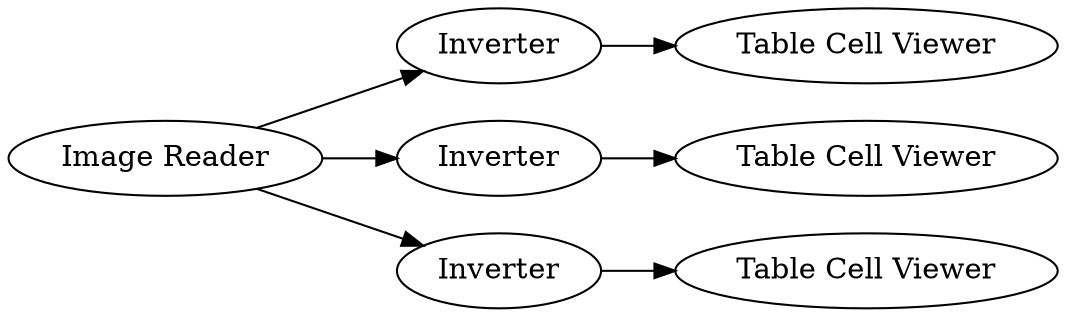 digraph {
	4 -> 7
	8 -> 3
	8 -> 2
	8 -> 4
	2 -> 5
	3 -> 6
	5 [label="Table Cell Viewer"]
	7 [label="Table Cell Viewer"]
	4 [label=Inverter]
	6 [label="Table Cell Viewer"]
	8 [label="Image Reader"]
	3 [label=Inverter]
	2 [label=Inverter]
	rankdir=LR
}
